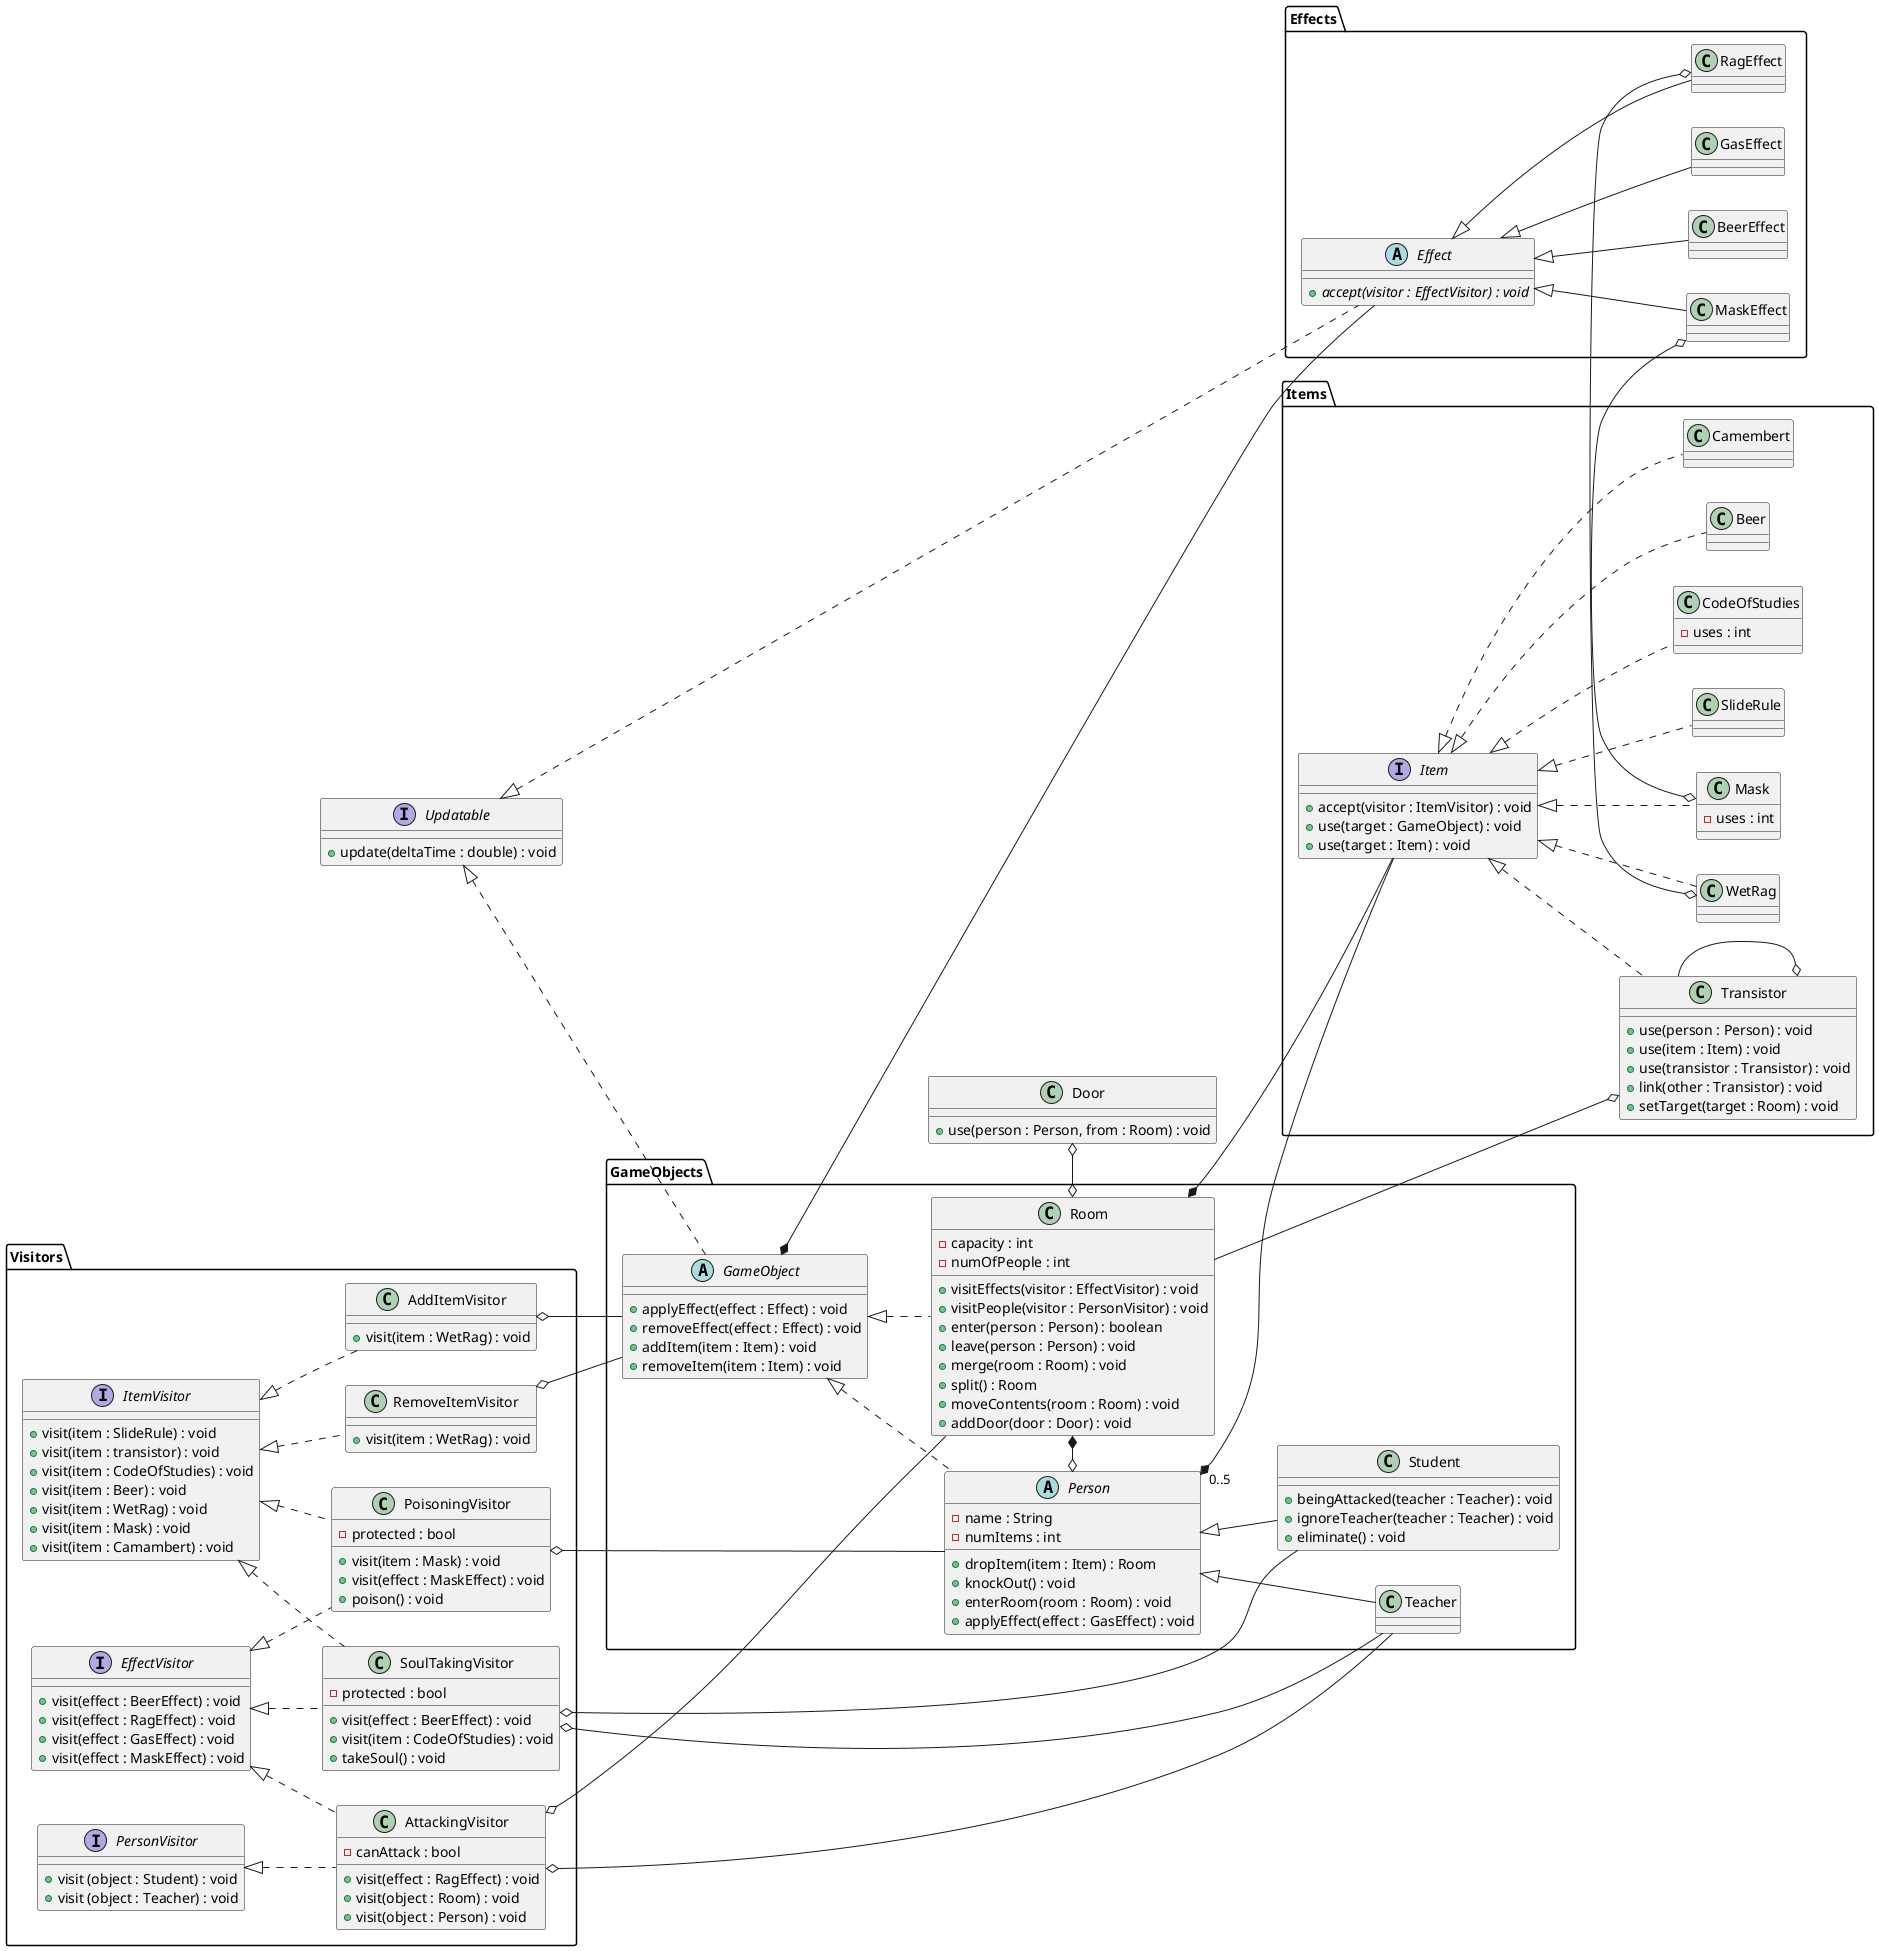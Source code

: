 @startuml effects

left to right direction

interface Updatable {
	+ update(deltaTime : double) : void
}

package Visitors {
	interface EffectVisitor {
		+ visit(effect : BeerEffect) : void
		+ visit(effect : RagEffect) : void
		+ visit(effect : GasEffect) : void
		+ visit(effect : MaskEffect) : void
	}
	interface ItemVisitor {
		+ visit(item : SlideRule) : void
		+ visit(item : transistor) : void
		+ visit(item : CodeOfStudies) : void
		+ visit(item : Beer) : void
		+ visit(item : WetRag) : void
		+ visit(item : Mask) : void
		+ visit(item : Camambert) : void
	}
	interface PersonVisitor {
		+ visit (object : Student) : void
		+ visit (object : Teacher) : void
	}

	class SoulTakingVisitor {
		- protected : bool
		+ visit(effect : BeerEffect) : void
		+ visit(item : CodeOfStudies) : void
		+ takeSoul() : void
	}
	class PoisoningVisitor {
		- protected : bool
		+ visit(item : Mask) : void
		+ visit(effect : MaskEffect) : void
		+ poison() : void
	}
	class AttackingVisitor {
		- canAttack : bool
		+ visit(effect : RagEffect) : void
		+ visit(object : Room) : void
		+ visit(object : Person) : void
	}
	class AddItemVisitor {
		+ visit(item : WetRag) : void
	}
	class RemoveItemVisitor {
		+ visit(item : WetRag) : void
	}
}

package GameObjects {
	abstract GameObject {
		+ applyEffect(effect : Effect) : void
		+ removeEffect(effect : Effect) : void
		+ addItem(item : Item) : void
		+ removeItem(item : Item) : void
	}

	abstract Person {
		- name : String
		- numItems : int
		+ dropItem(item : Item) : Room
		+ knockOut() : void
		+ enterRoom(room : Room) : void
		+ applyEffect(effect : GasEffect) : void
	}

	class Student {
		+ beingAttacked(teacher : Teacher) : void
		+ ignoreTeacher(teacher : Teacher) : void
		+ eliminate() : void
	}
	class Teacher {
		
	}

	class Room {
		- capacity : int
		- numOfPeople : int
		+ visitEffects(visitor : EffectVisitor) : void
		+ visitPeople(visitor : PersonVisitor) : void
		+ enter(person : Person) : boolean
		+ leave(person : Person) : void
		+ merge(room : Room) : void
		+ split() : Room
		+ moveContents(room : Room) : void
		+ addDoor(door : Door) : void
	}
}

class Door {
    +use(person : Person, from : Room) : void
}

package Items {
	interface Item {
		+ accept(visitor : ItemVisitor) : void
		+ use(target : GameObject) : void
		+ use(target : Item) : void
	}
	class SlideRule
	class Transistor {
		+ use(person : Person) : void
		+ use(item : Item) : void
		+ use(transistor : Transistor) : void
		+ link(other : Transistor) : void
		+ setTarget(target : Room) : void
	}
	class CodeOfStudies {
		- uses : int
	}
	class Beer {
	}
	class WetRag {
	}
	class Mask {
		- uses : int
	}
	class Camembert {
	}
}

package Effects {
	abstract Effect {
		{abstract} + accept(visitor : EffectVisitor) : void

	}

	class BeerEffect
	class RagEffect
	class GasEffect
	class MaskEffect
}

together {
	Effect <|-- BeerEffect
	Effect <|-- RagEffect
	Effect <|-- GasEffect
	Effect <|-- MaskEffect
}

together {
	Item <|.- SlideRule
	Item <|.- Transistor
	Item <|.- CodeOfStudies
	Item <|.- Beer
	Item <|.- WetRag
	Item <|.- Mask
	Item <|.- Camembert
}

Updatable <|.- GameObject
Updatable <|.- Effect
GameObject <|.- Person
GameObject <|.- Room
Person <|-- Teacher
Person <|-- Student


GameObject *-- Effect

Room *-o Person
Room *-- Item

Person "0..5" *- Item

ItemVisitor <|.- SoulTakingVisitor
EffectVisitor <|.- SoulTakingVisitor

ItemVisitor <|.- PoisoningVisitor
EffectVisitor <|.- PoisoningVisitor

EffectVisitor <|.- AttackingVisitor
PersonVisitor <|.- AttackingVisitor

ItemVisitor <|.- AddItemVisitor
ItemVisitor <|.- RemoveItemVisitor

Transistor --o Transistor
Room --o Transistor

SoulTakingVisitor o-- Teacher
SoulTakingVisitor o-- Student

PoisoningVisitor o-- Person

AttackingVisitor o-- Teacher
AttackingVisitor o-- Room

AddItemVisitor o-- GameObject
RemoveItemVisitor o-- GameObject

Room o-o Door

WetRag o-o RagEffect
Mask o-o MaskEffect
@enduml